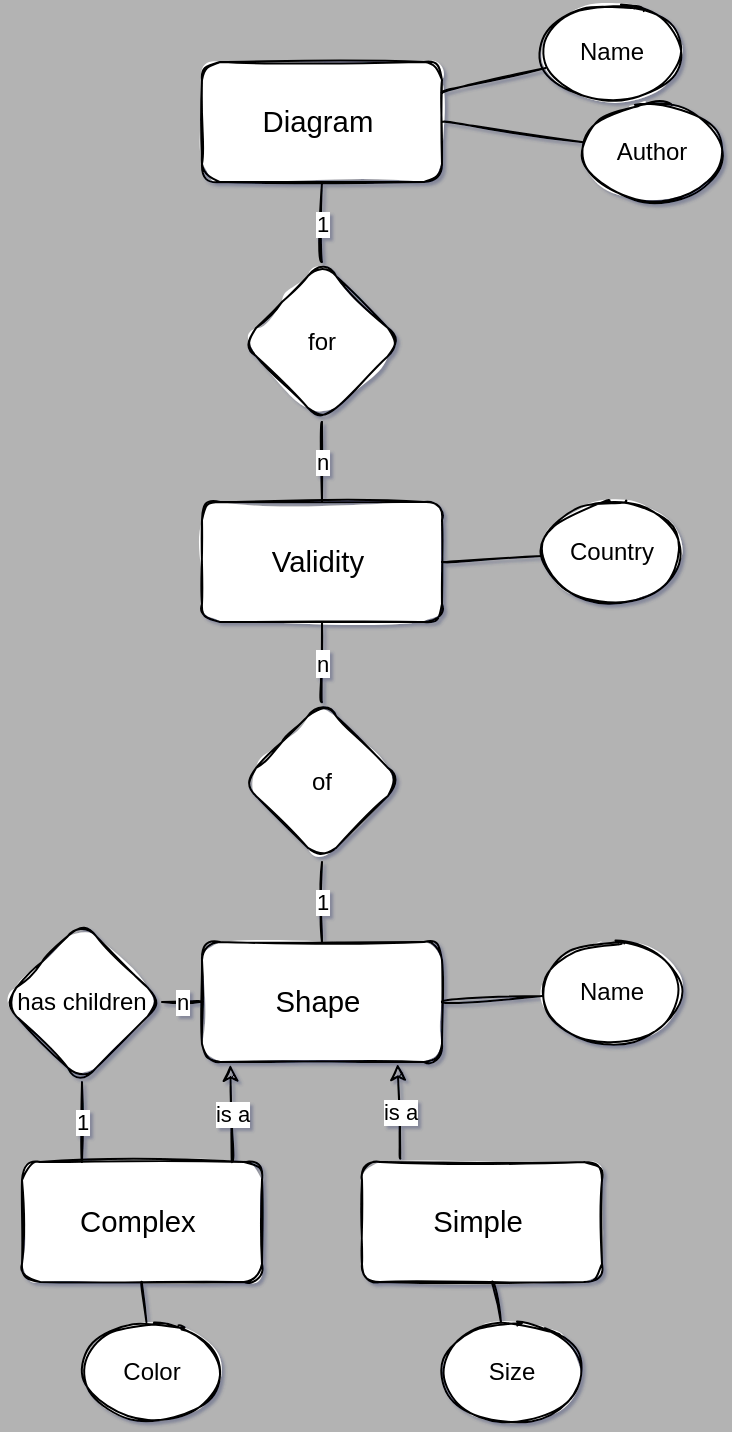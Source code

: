 <mxfile>
    <diagram id="iWe4LDpfTOa9zM9UH6-j" name="Page-1">
        <mxGraphModel dx="212" dy="326" grid="1" gridSize="10" guides="1" tooltips="1" connect="1" arrows="1" fold="1" page="1" pageScale="1" pageWidth="827" pageHeight="1169" background="#B3B3B3" math="0" shadow="1">
            <root>
                <mxCell id="0"/>
                <mxCell id="1" parent="0"/>
                <mxCell id="G0N91AVeveQITy-oS1RW-1" value="&lt;span style=&quot;font-size: 11.0pt ; font-family: &amp;#34;calibri&amp;#34; , sans-serif&quot;&gt;Validity&amp;nbsp;&lt;/span&gt;" style="rounded=1;whiteSpace=wrap;html=1;sketch=1;" parent="1" vertex="1">
                    <mxGeometry x="260" y="290" width="120" height="60" as="geometry"/>
                </mxCell>
                <mxCell id="G0N91AVeveQITy-oS1RW-19" value="&lt;span style=&quot;font-size: 11.0pt ; font-family: &amp;#34;calibri&amp;#34; , sans-serif&quot;&gt;Diagram&amp;nbsp;&lt;/span&gt;" style="rounded=1;whiteSpace=wrap;html=1;sketch=1;" parent="1" vertex="1">
                    <mxGeometry x="260" y="70" width="120" height="60" as="geometry"/>
                </mxCell>
                <mxCell id="G0N91AVeveQITy-oS1RW-21" value="Name" style="ellipse;whiteSpace=wrap;html=1;fontStyle=0;rounded=1;sketch=1;" parent="1" vertex="1">
                    <mxGeometry x="430" y="40" width="70" height="50" as="geometry"/>
                </mxCell>
                <mxCell id="G0N91AVeveQITy-oS1RW-23" style="rounded=1;orthogonalLoop=1;jettySize=auto;html=1;startArrow=none;startFill=0;endArrow=none;endFill=0;sketch=1;curved=1;" parent="1" source="G0N91AVeveQITy-oS1RW-19" target="G0N91AVeveQITy-oS1RW-21" edge="1">
                    <mxGeometry relative="1" as="geometry">
                        <mxPoint x="268.52" y="333.48" as="sourcePoint"/>
                        <mxPoint x="259.732" y="299.47" as="targetPoint"/>
                    </mxGeometry>
                </mxCell>
                <mxCell id="G0N91AVeveQITy-oS1RW-25" value="for" style="rhombus;whiteSpace=wrap;html=1;rounded=1;sketch=1;" parent="1" vertex="1">
                    <mxGeometry x="280" y="170" width="80" height="80" as="geometry"/>
                </mxCell>
                <mxCell id="G0N91AVeveQITy-oS1RW-26" style="rounded=1;orthogonalLoop=1;jettySize=auto;html=1;exitX=0.5;exitY=1;exitDx=0;exitDy=0;startArrow=none;startFill=0;endArrow=none;endFill=0;entryX=0.5;entryY=0;entryDx=0;entryDy=0;sketch=1;curved=1;" parent="1" source="G0N91AVeveQITy-oS1RW-25" target="G0N91AVeveQITy-oS1RW-1" edge="1">
                    <mxGeometry relative="1" as="geometry">
                        <mxPoint x="730" y="370" as="sourcePoint"/>
                        <mxPoint x="650" y="370" as="targetPoint"/>
                    </mxGeometry>
                </mxCell>
                <mxCell id="G0N91AVeveQITy-oS1RW-29" value="n" style="edgeLabel;html=1;align=center;verticalAlign=middle;resizable=0;points=[];rounded=1;sketch=1;" parent="G0N91AVeveQITy-oS1RW-26" connectable="0" vertex="1">
                    <mxGeometry x="0.552" y="1" relative="1" as="geometry">
                        <mxPoint x="-1" y="-11" as="offset"/>
                    </mxGeometry>
                </mxCell>
                <mxCell id="G0N91AVeveQITy-oS1RW-27" style="rounded=1;orthogonalLoop=1;jettySize=auto;html=1;exitX=0.5;exitY=0;exitDx=0;exitDy=0;startArrow=none;startFill=0;endArrow=none;endFill=0;entryX=0.5;entryY=1;entryDx=0;entryDy=0;sketch=1;curved=1;" parent="1" source="G0N91AVeveQITy-oS1RW-25" target="G0N91AVeveQITy-oS1RW-19" edge="1">
                    <mxGeometry relative="1" as="geometry">
                        <mxPoint x="480" y="370" as="sourcePoint"/>
                        <mxPoint x="530" y="370" as="targetPoint"/>
                    </mxGeometry>
                </mxCell>
                <mxCell id="G0N91AVeveQITy-oS1RW-28" value="1" style="edgeLabel;html=1;align=center;verticalAlign=middle;resizable=0;points=[];rounded=1;sketch=1;" parent="G0N91AVeveQITy-oS1RW-27" connectable="0" vertex="1">
                    <mxGeometry x="0.676" y="-1" relative="1" as="geometry">
                        <mxPoint x="-1" y="14" as="offset"/>
                    </mxGeometry>
                </mxCell>
                <mxCell id="v69tuiXmnpCeVHYQ9rQC-3" value="Author" style="ellipse;whiteSpace=wrap;html=1;fontStyle=0;rounded=1;sketch=1;" parent="1" vertex="1">
                    <mxGeometry x="450" y="90" width="70" height="50" as="geometry"/>
                </mxCell>
                <mxCell id="v69tuiXmnpCeVHYQ9rQC-4" style="rounded=1;orthogonalLoop=1;jettySize=auto;html=1;startArrow=none;startFill=0;endArrow=none;endFill=0;exitX=1;exitY=0.5;exitDx=0;exitDy=0;sketch=1;curved=1;" parent="1" source="G0N91AVeveQITy-oS1RW-19" target="v69tuiXmnpCeVHYQ9rQC-3" edge="1">
                    <mxGeometry relative="1" as="geometry">
                        <mxPoint x="400" y="135.517" as="sourcePoint"/>
                        <mxPoint x="279.732" y="349.47" as="targetPoint"/>
                    </mxGeometry>
                </mxCell>
                <mxCell id="v69tuiXmnpCeVHYQ9rQC-7" value="Country" style="ellipse;whiteSpace=wrap;html=1;fontStyle=0;rounded=1;sketch=1;" parent="1" vertex="1">
                    <mxGeometry x="430" y="290" width="70" height="50" as="geometry"/>
                </mxCell>
                <mxCell id="v69tuiXmnpCeVHYQ9rQC-8" style="rounded=1;orthogonalLoop=1;jettySize=auto;html=1;startArrow=none;startFill=0;endArrow=none;endFill=0;exitX=1;exitY=0.5;exitDx=0;exitDy=0;sketch=1;curved=1;" parent="1" source="G0N91AVeveQITy-oS1RW-1" target="v69tuiXmnpCeVHYQ9rQC-7" edge="1">
                    <mxGeometry relative="1" as="geometry">
                        <mxPoint x="390" y="330" as="sourcePoint"/>
                        <mxPoint x="259.732" y="549.47" as="targetPoint"/>
                    </mxGeometry>
                </mxCell>
                <mxCell id="v69tuiXmnpCeVHYQ9rQC-9" value="&lt;span style=&quot;font-size: 11.0pt ; font-family: &amp;#34;calibri&amp;#34; , sans-serif&quot;&gt;Shape&amp;nbsp;&lt;/span&gt;" style="rounded=1;whiteSpace=wrap;html=1;sketch=1;" parent="1" vertex="1">
                    <mxGeometry x="260" y="510" width="120" height="60" as="geometry"/>
                </mxCell>
                <mxCell id="v69tuiXmnpCeVHYQ9rQC-10" value="of" style="rhombus;whiteSpace=wrap;html=1;rounded=1;sketch=1;" parent="1" vertex="1">
                    <mxGeometry x="280" y="390" width="80" height="80" as="geometry"/>
                </mxCell>
                <mxCell id="v69tuiXmnpCeVHYQ9rQC-11" value="1" style="rounded=1;orthogonalLoop=1;jettySize=auto;html=1;exitX=0.5;exitY=1;exitDx=0;exitDy=0;startArrow=none;startFill=0;endArrow=none;endFill=0;entryX=0.5;entryY=0;entryDx=0;entryDy=0;sketch=1;curved=1;" parent="1" source="v69tuiXmnpCeVHYQ9rQC-10" target="v69tuiXmnpCeVHYQ9rQC-9" edge="1">
                    <mxGeometry relative="1" as="geometry">
                        <mxPoint x="730" y="590" as="sourcePoint"/>
                        <mxPoint x="650" y="590" as="targetPoint"/>
                        <Array as="points">
                            <mxPoint x="320" y="490"/>
                        </Array>
                    </mxGeometry>
                </mxCell>
                <mxCell id="v69tuiXmnpCeVHYQ9rQC-12" value="1" style="edgeLabel;html=1;align=center;verticalAlign=middle;resizable=0;points=[];rounded=1;sketch=1;" parent="v69tuiXmnpCeVHYQ9rQC-11" connectable="0" vertex="1">
                    <mxGeometry x="0.552" y="1" relative="1" as="geometry">
                        <mxPoint x="-1" y="-11" as="offset"/>
                    </mxGeometry>
                </mxCell>
                <mxCell id="v69tuiXmnpCeVHYQ9rQC-13" value="Name" style="ellipse;whiteSpace=wrap;html=1;fontStyle=0;rounded=1;sketch=1;" parent="1" vertex="1">
                    <mxGeometry x="430" y="510" width="70" height="50" as="geometry"/>
                </mxCell>
                <mxCell id="v69tuiXmnpCeVHYQ9rQC-14" style="rounded=1;orthogonalLoop=1;jettySize=auto;html=1;startArrow=none;startFill=0;endArrow=none;endFill=0;exitX=1;exitY=0.5;exitDx=0;exitDy=0;sketch=1;curved=1;" parent="1" source="v69tuiXmnpCeVHYQ9rQC-9" target="v69tuiXmnpCeVHYQ9rQC-13" edge="1">
                    <mxGeometry relative="1" as="geometry">
                        <mxPoint x="390" y="550" as="sourcePoint"/>
                        <mxPoint x="259.732" y="769.47" as="targetPoint"/>
                    </mxGeometry>
                </mxCell>
                <mxCell id="v69tuiXmnpCeVHYQ9rQC-15" value="n" style="rounded=1;orthogonalLoop=1;jettySize=auto;html=1;exitX=0.5;exitY=0;exitDx=0;exitDy=0;startArrow=none;startFill=0;endArrow=none;endFill=0;entryX=0.5;entryY=1;entryDx=0;entryDy=0;sketch=1;curved=1;" parent="1" source="v69tuiXmnpCeVHYQ9rQC-10" target="G0N91AVeveQITy-oS1RW-1" edge="1">
                    <mxGeometry relative="1" as="geometry">
                        <mxPoint x="330" y="180" as="sourcePoint"/>
                        <mxPoint x="330" y="140" as="targetPoint"/>
                    </mxGeometry>
                </mxCell>
                <mxCell id="v69tuiXmnpCeVHYQ9rQC-16" value="n" style="edgeLabel;html=1;align=center;verticalAlign=middle;resizable=0;points=[];rounded=1;sketch=1;" parent="v69tuiXmnpCeVHYQ9rQC-15" connectable="0" vertex="1">
                    <mxGeometry x="0.676" y="-1" relative="1" as="geometry">
                        <mxPoint x="-1" y="14" as="offset"/>
                    </mxGeometry>
                </mxCell>
                <mxCell id="v69tuiXmnpCeVHYQ9rQC-17" value="has children" style="rhombus;whiteSpace=wrap;html=1;rounded=1;sketch=1;" parent="1" vertex="1">
                    <mxGeometry x="160" y="500" width="80" height="80" as="geometry"/>
                </mxCell>
                <mxCell id="v69tuiXmnpCeVHYQ9rQC-19" value="n" style="rounded=1;orthogonalLoop=1;jettySize=auto;html=1;exitX=0;exitY=0.5;exitDx=0;exitDy=0;startArrow=none;startFill=0;endArrow=none;endFill=0;entryX=1;entryY=0.5;entryDx=0;entryDy=0;sketch=1;curved=1;" parent="1" source="v69tuiXmnpCeVHYQ9rQC-9" target="v69tuiXmnpCeVHYQ9rQC-17" edge="1">
                    <mxGeometry relative="1" as="geometry">
                        <mxPoint x="330" y="480" as="sourcePoint"/>
                        <mxPoint x="330" y="520" as="targetPoint"/>
                    </mxGeometry>
                </mxCell>
                <mxCell id="v69tuiXmnpCeVHYQ9rQC-21" value="&lt;span style=&quot;font-size: 11.0pt ; font-family: &amp;#34;calibri&amp;#34; , sans-serif&quot;&gt;Complex&amp;nbsp;&lt;/span&gt;" style="rounded=1;whiteSpace=wrap;html=1;sketch=1;" parent="1" vertex="1">
                    <mxGeometry x="170" y="620" width="120" height="60" as="geometry"/>
                </mxCell>
                <mxCell id="v69tuiXmnpCeVHYQ9rQC-22" value="&lt;span style=&quot;font-size: 11.0pt ; font-family: &amp;#34;calibri&amp;#34; , sans-serif&quot;&gt;Simple&amp;nbsp;&lt;/span&gt;" style="rounded=1;whiteSpace=wrap;html=1;sketch=1;" parent="1" vertex="1">
                    <mxGeometry x="340" y="620" width="120" height="60" as="geometry"/>
                </mxCell>
                <mxCell id="v69tuiXmnpCeVHYQ9rQC-23" value="Color" style="ellipse;whiteSpace=wrap;html=1;fontStyle=0;rounded=1;sketch=1;" parent="1" vertex="1">
                    <mxGeometry x="200" y="700" width="70" height="50" as="geometry"/>
                </mxCell>
                <mxCell id="v69tuiXmnpCeVHYQ9rQC-24" style="rounded=1;orthogonalLoop=1;jettySize=auto;html=1;startArrow=none;startFill=0;endArrow=none;endFill=0;exitX=0.5;exitY=1;exitDx=0;exitDy=0;sketch=1;curved=1;" parent="1" source="v69tuiXmnpCeVHYQ9rQC-21" target="v69tuiXmnpCeVHYQ9rQC-23" edge="1">
                    <mxGeometry relative="1" as="geometry">
                        <mxPoint x="90" y="740" as="sourcePoint"/>
                        <mxPoint x="-30.268" y="969.47" as="targetPoint"/>
                    </mxGeometry>
                </mxCell>
                <mxCell id="v69tuiXmnpCeVHYQ9rQC-25" value="Size" style="ellipse;whiteSpace=wrap;html=1;fontStyle=0;rounded=1;sketch=1;" parent="1" vertex="1">
                    <mxGeometry x="380" y="700" width="70" height="50" as="geometry"/>
                </mxCell>
                <mxCell id="v69tuiXmnpCeVHYQ9rQC-26" style="rounded=1;orthogonalLoop=1;jettySize=auto;html=1;startArrow=none;startFill=0;endArrow=none;endFill=0;exitX=0.5;exitY=1;exitDx=0;exitDy=0;sketch=1;curved=1;" parent="1" target="v69tuiXmnpCeVHYQ9rQC-25" edge="1">
                    <mxGeometry relative="1" as="geometry">
                        <mxPoint x="405" y="680" as="sourcePoint"/>
                        <mxPoint x="194.732" y="969.47" as="targetPoint"/>
                    </mxGeometry>
                </mxCell>
                <mxCell id="v69tuiXmnpCeVHYQ9rQC-27" value="1" style="rounded=1;orthogonalLoop=1;jettySize=auto;html=1;exitX=0.25;exitY=0;exitDx=0;exitDy=0;startArrow=none;startFill=0;endArrow=none;endFill=0;entryX=0.5;entryY=1;entryDx=0;entryDy=0;sketch=1;curved=1;" parent="1" source="v69tuiXmnpCeVHYQ9rQC-21" target="v69tuiXmnpCeVHYQ9rQC-17" edge="1">
                    <mxGeometry relative="1" as="geometry">
                        <mxPoint x="270" y="550" as="sourcePoint"/>
                        <mxPoint x="230" y="550" as="targetPoint"/>
                    </mxGeometry>
                </mxCell>
                <mxCell id="v69tuiXmnpCeVHYQ9rQC-29" value="is a" style="endArrow=classic;html=1;rounded=1;entryX=0.118;entryY=1.022;entryDx=0;entryDy=0;entryPerimeter=0;sketch=1;curved=1;" parent="1" target="v69tuiXmnpCeVHYQ9rQC-9" edge="1">
                    <mxGeometry width="50" height="50" relative="1" as="geometry">
                        <mxPoint x="275" y="620" as="sourcePoint"/>
                        <mxPoint x="310" y="590" as="targetPoint"/>
                    </mxGeometry>
                </mxCell>
                <mxCell id="v69tuiXmnpCeVHYQ9rQC-30" value="is a" style="endArrow=classic;html=1;rounded=1;entryX=0.815;entryY=1.015;entryDx=0;entryDy=0;entryPerimeter=0;exitX=0.16;exitY=-0.029;exitDx=0;exitDy=0;exitPerimeter=0;sketch=1;curved=1;" parent="1" source="v69tuiXmnpCeVHYQ9rQC-22" target="v69tuiXmnpCeVHYQ9rQC-9" edge="1">
                    <mxGeometry width="50" height="50" relative="1" as="geometry">
                        <mxPoint x="285" y="630" as="sourcePoint"/>
                        <mxPoint x="285" y="582.28" as="targetPoint"/>
                    </mxGeometry>
                </mxCell>
            </root>
        </mxGraphModel>
    </diagram>
</mxfile>